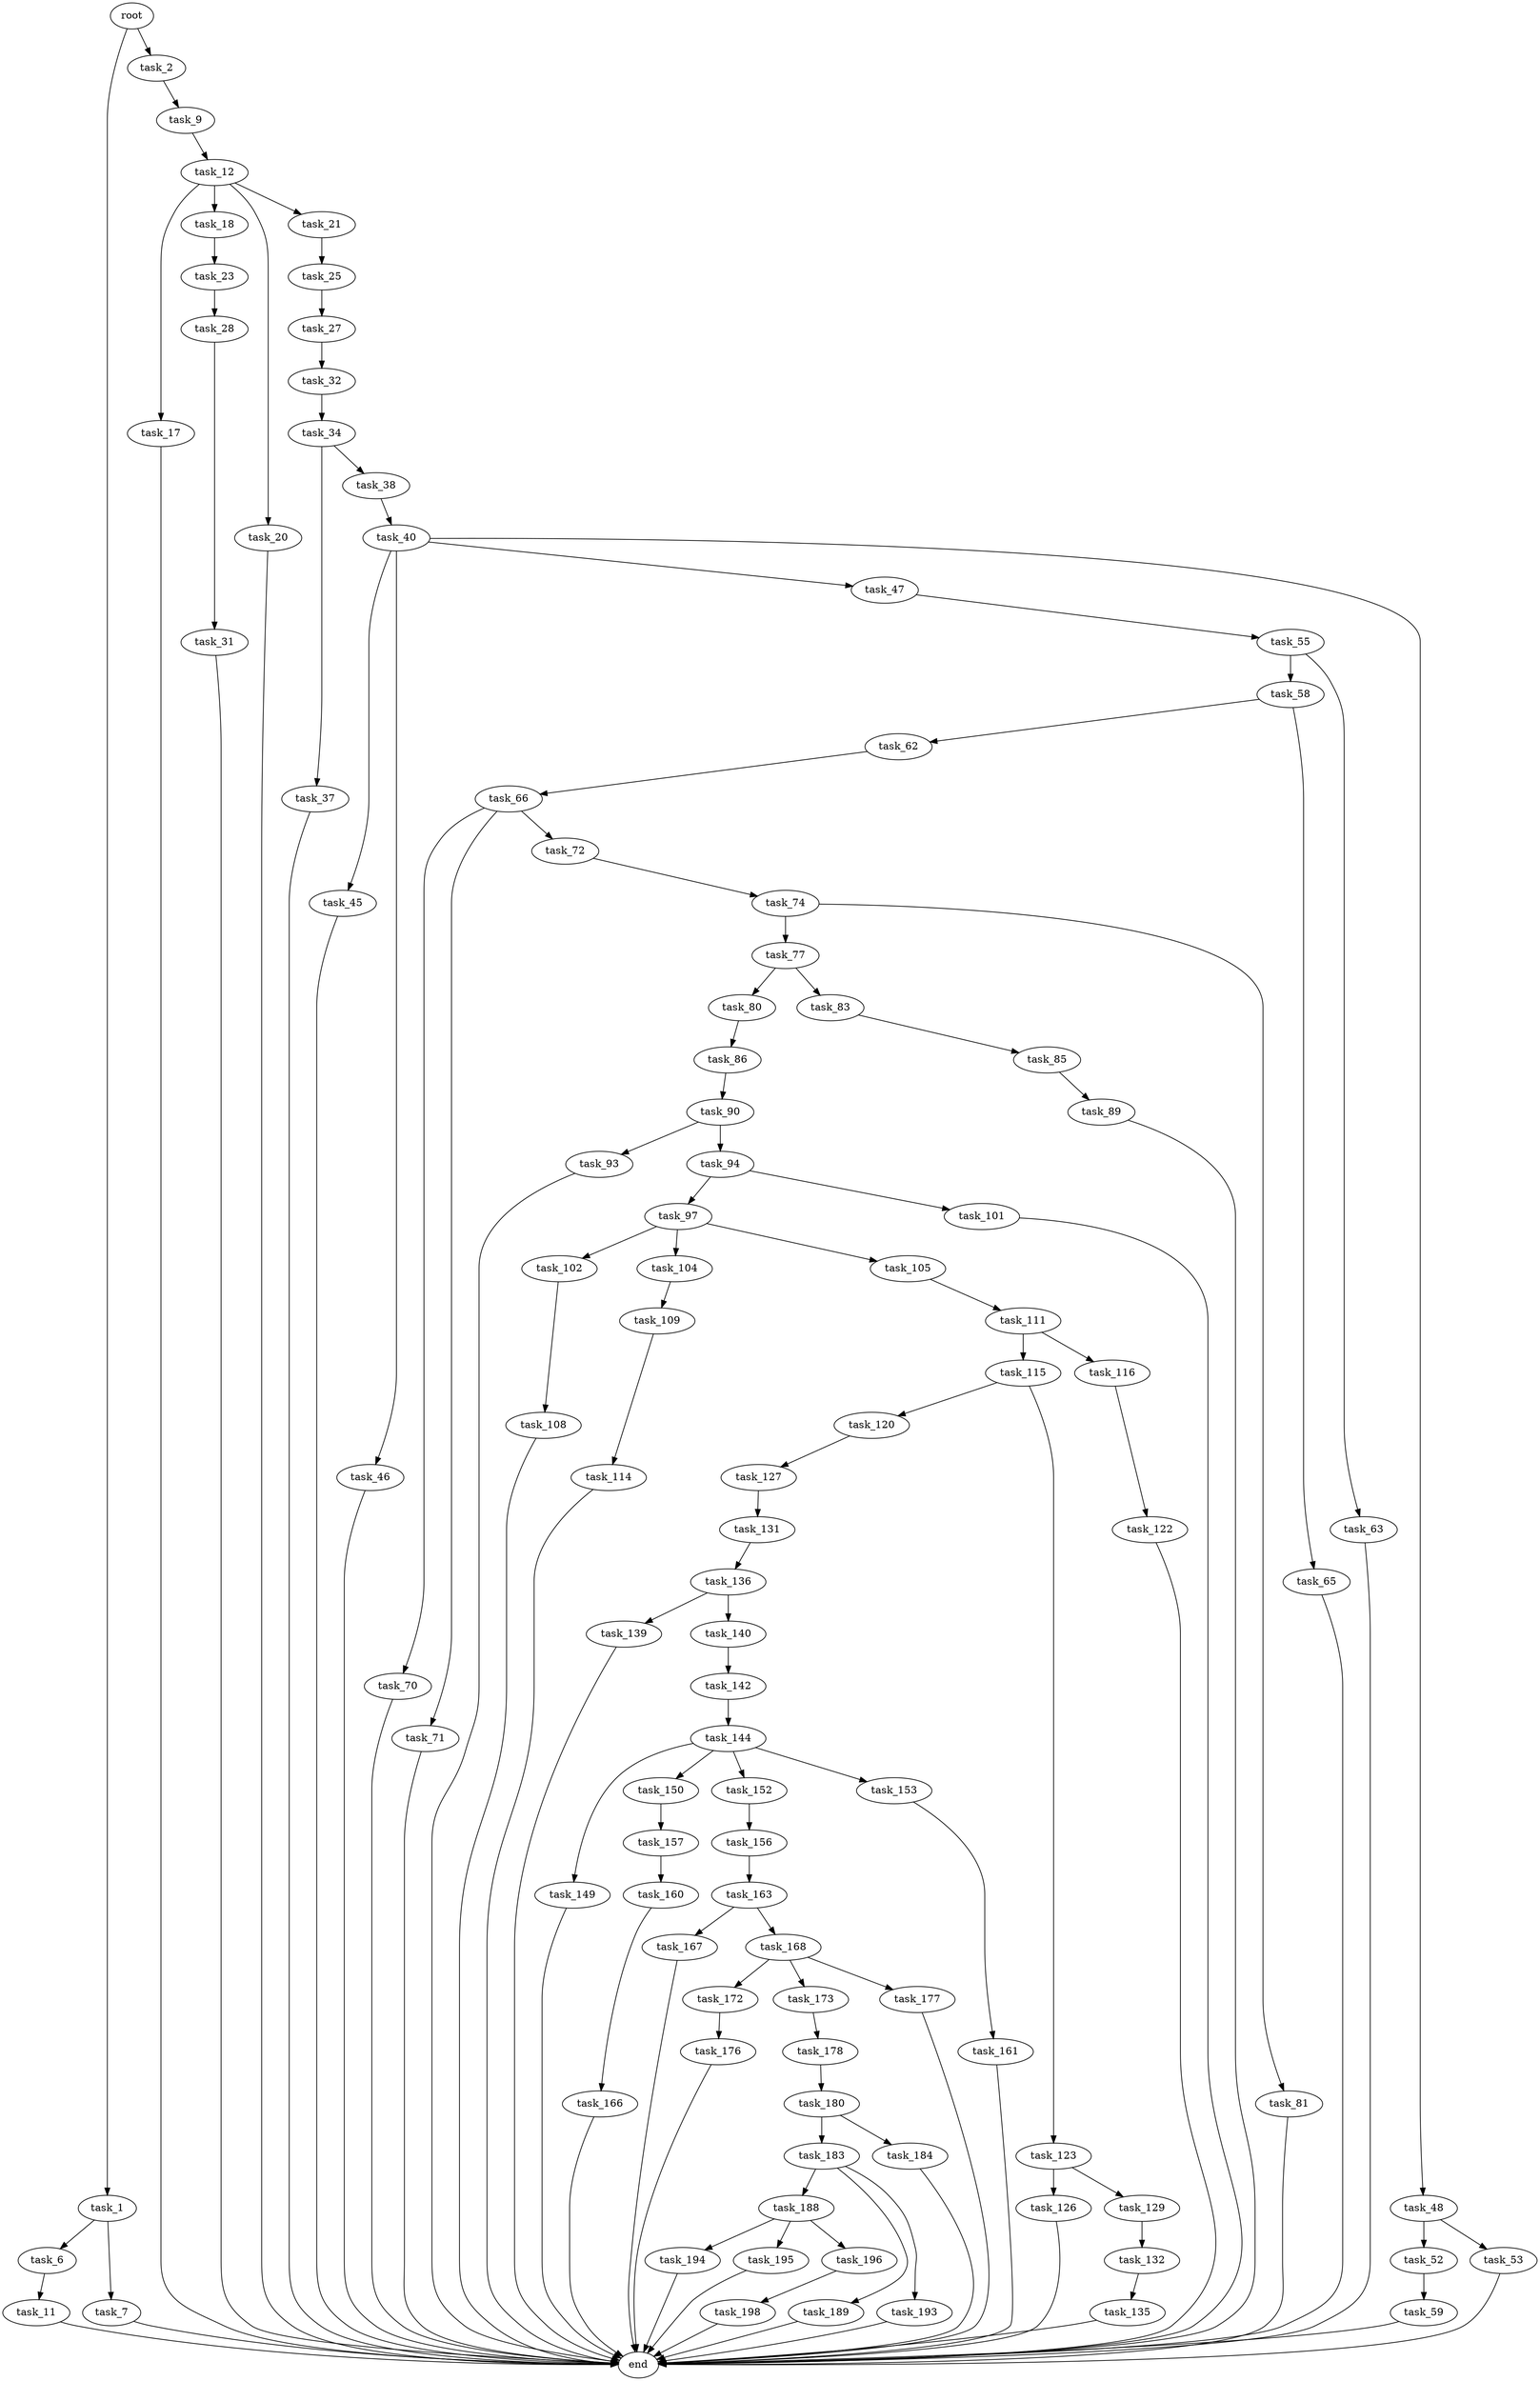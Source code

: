 digraph G {
  root [size="0.000000"];
  task_1 [size="147325516788.000000"];
  task_2 [size="8589934592.000000"];
  task_6 [size="592693715539.000000"];
  task_7 [size="735572405052.000000"];
  task_9 [size="251996404986.000000"];
  task_11 [size="315408898410.000000"];
  task_12 [size="457304971303.000000"];
  task_17 [size="14133218851.000000"];
  task_18 [size="5514059833.000000"];
  task_20 [size="1073741824000.000000"];
  task_21 [size="640975710992.000000"];
  task_23 [size="88974547760.000000"];
  task_25 [size="134217728000.000000"];
  task_27 [size="820898318569.000000"];
  task_28 [size="368293445632.000000"];
  task_31 [size="590822259207.000000"];
  task_32 [size="231928233984.000000"];
  task_34 [size="10805058904.000000"];
  task_37 [size="368431150999.000000"];
  task_38 [size="17871476956.000000"];
  task_40 [size="20041846224.000000"];
  task_45 [size="636803021.000000"];
  task_46 [size="8495774560.000000"];
  task_47 [size="3426506327.000000"];
  task_48 [size="6716286125.000000"];
  task_52 [size="11508694844.000000"];
  task_53 [size="231928233984.000000"];
  task_55 [size="1073741824000.000000"];
  task_58 [size="7874680400.000000"];
  task_59 [size="16835011134.000000"];
  task_62 [size="96311691614.000000"];
  task_63 [size="368293445632.000000"];
  task_65 [size="549755813888.000000"];
  task_66 [size="134217728000.000000"];
  task_70 [size="28991029248.000000"];
  task_71 [size="368293445632.000000"];
  task_72 [size="68719476736.000000"];
  task_74 [size="368293445632.000000"];
  task_77 [size="236185766764.000000"];
  task_80 [size="782757789696.000000"];
  task_81 [size="549755813888.000000"];
  task_83 [size="2689735005.000000"];
  task_85 [size="509740081234.000000"];
  task_86 [size="798818428425.000000"];
  task_89 [size="21047322887.000000"];
  task_90 [size="549755813888.000000"];
  task_93 [size="43880464517.000000"];
  task_94 [size="134217728000.000000"];
  task_97 [size="8589934592.000000"];
  task_101 [size="302338393507.000000"];
  task_102 [size="68719476736.000000"];
  task_104 [size="19833285049.000000"];
  task_105 [size="3761075457.000000"];
  task_108 [size="549755813888.000000"];
  task_109 [size="4060006375.000000"];
  task_111 [size="30517764247.000000"];
  task_114 [size="9901165912.000000"];
  task_115 [size="1227137435361.000000"];
  task_116 [size="134217728000.000000"];
  task_120 [size="99957806264.000000"];
  task_122 [size="50938840652.000000"];
  task_123 [size="523933279950.000000"];
  task_126 [size="1073741824000.000000"];
  task_127 [size="251743338925.000000"];
  task_129 [size="134217728000.000000"];
  task_131 [size="1073741824000.000000"];
  task_132 [size="29268812272.000000"];
  task_135 [size="68719476736.000000"];
  task_136 [size="213381236787.000000"];
  task_139 [size="3821680480.000000"];
  task_140 [size="231928233984.000000"];
  task_142 [size="34787458964.000000"];
  task_144 [size="1134733576165.000000"];
  task_149 [size="368293445632.000000"];
  task_150 [size="392302272551.000000"];
  task_152 [size="343905950060.000000"];
  task_153 [size="93038166090.000000"];
  task_156 [size="6708086787.000000"];
  task_157 [size="202697567489.000000"];
  task_160 [size="20443183996.000000"];
  task_161 [size="464391845322.000000"];
  task_163 [size="368293445632.000000"];
  task_166 [size="2386305001.000000"];
  task_167 [size="22949503442.000000"];
  task_168 [size="26651626727.000000"];
  task_172 [size="4818391585.000000"];
  task_173 [size="27944935363.000000"];
  task_176 [size="368293445632.000000"];
  task_177 [size="1007641468.000000"];
  task_178 [size="1073741824000.000000"];
  task_180 [size="8600575753.000000"];
  task_183 [size="40092845969.000000"];
  task_184 [size="2149371449.000000"];
  task_188 [size="11228540211.000000"];
  task_189 [size="52776745490.000000"];
  task_193 [size="134217728000.000000"];
  task_194 [size="687089068687.000000"];
  task_195 [size="28991029248.000000"];
  task_196 [size="879876270245.000000"];
  task_198 [size="231928233984.000000"];
  end [size="0.000000"];

  root -> task_1 [size="1.000000"];
  root -> task_2 [size="1.000000"];
  task_1 -> task_6 [size="134217728.000000"];
  task_1 -> task_7 [size="134217728.000000"];
  task_2 -> task_9 [size="33554432.000000"];
  task_6 -> task_11 [size="411041792.000000"];
  task_7 -> end [size="1.000000"];
  task_9 -> task_12 [size="209715200.000000"];
  task_11 -> end [size="1.000000"];
  task_12 -> task_17 [size="301989888.000000"];
  task_12 -> task_18 [size="301989888.000000"];
  task_12 -> task_20 [size="301989888.000000"];
  task_12 -> task_21 [size="301989888.000000"];
  task_17 -> end [size="1.000000"];
  task_18 -> task_23 [size="411041792.000000"];
  task_20 -> end [size="1.000000"];
  task_21 -> task_25 [size="536870912.000000"];
  task_23 -> task_28 [size="134217728.000000"];
  task_25 -> task_27 [size="209715200.000000"];
  task_27 -> task_32 [size="838860800.000000"];
  task_28 -> task_31 [size="411041792.000000"];
  task_31 -> end [size="1.000000"];
  task_32 -> task_34 [size="301989888.000000"];
  task_34 -> task_37 [size="536870912.000000"];
  task_34 -> task_38 [size="536870912.000000"];
  task_37 -> end [size="1.000000"];
  task_38 -> task_40 [size="838860800.000000"];
  task_40 -> task_45 [size="838860800.000000"];
  task_40 -> task_46 [size="838860800.000000"];
  task_40 -> task_47 [size="838860800.000000"];
  task_40 -> task_48 [size="838860800.000000"];
  task_45 -> end [size="1.000000"];
  task_46 -> end [size="1.000000"];
  task_47 -> task_55 [size="75497472.000000"];
  task_48 -> task_52 [size="679477248.000000"];
  task_48 -> task_53 [size="679477248.000000"];
  task_52 -> task_59 [size="301989888.000000"];
  task_53 -> end [size="1.000000"];
  task_55 -> task_58 [size="838860800.000000"];
  task_55 -> task_63 [size="838860800.000000"];
  task_58 -> task_62 [size="209715200.000000"];
  task_58 -> task_65 [size="209715200.000000"];
  task_59 -> end [size="1.000000"];
  task_62 -> task_66 [size="75497472.000000"];
  task_63 -> end [size="1.000000"];
  task_65 -> end [size="1.000000"];
  task_66 -> task_70 [size="209715200.000000"];
  task_66 -> task_71 [size="209715200.000000"];
  task_66 -> task_72 [size="209715200.000000"];
  task_70 -> end [size="1.000000"];
  task_71 -> end [size="1.000000"];
  task_72 -> task_74 [size="134217728.000000"];
  task_74 -> task_77 [size="411041792.000000"];
  task_74 -> task_81 [size="411041792.000000"];
  task_77 -> task_80 [size="301989888.000000"];
  task_77 -> task_83 [size="301989888.000000"];
  task_80 -> task_86 [size="679477248.000000"];
  task_81 -> end [size="1.000000"];
  task_83 -> task_85 [size="301989888.000000"];
  task_85 -> task_89 [size="536870912.000000"];
  task_86 -> task_90 [size="536870912.000000"];
  task_89 -> end [size="1.000000"];
  task_90 -> task_93 [size="536870912.000000"];
  task_90 -> task_94 [size="536870912.000000"];
  task_93 -> end [size="1.000000"];
  task_94 -> task_97 [size="209715200.000000"];
  task_94 -> task_101 [size="209715200.000000"];
  task_97 -> task_102 [size="33554432.000000"];
  task_97 -> task_104 [size="33554432.000000"];
  task_97 -> task_105 [size="33554432.000000"];
  task_101 -> end [size="1.000000"];
  task_102 -> task_108 [size="134217728.000000"];
  task_104 -> task_109 [size="75497472.000000"];
  task_105 -> task_111 [size="134217728.000000"];
  task_108 -> end [size="1.000000"];
  task_109 -> task_114 [size="134217728.000000"];
  task_111 -> task_115 [size="536870912.000000"];
  task_111 -> task_116 [size="536870912.000000"];
  task_114 -> end [size="1.000000"];
  task_115 -> task_120 [size="838860800.000000"];
  task_115 -> task_123 [size="838860800.000000"];
  task_116 -> task_122 [size="209715200.000000"];
  task_120 -> task_127 [size="75497472.000000"];
  task_122 -> end [size="1.000000"];
  task_123 -> task_126 [size="411041792.000000"];
  task_123 -> task_129 [size="411041792.000000"];
  task_126 -> end [size="1.000000"];
  task_127 -> task_131 [size="679477248.000000"];
  task_129 -> task_132 [size="209715200.000000"];
  task_131 -> task_136 [size="838860800.000000"];
  task_132 -> task_135 [size="536870912.000000"];
  task_135 -> end [size="1.000000"];
  task_136 -> task_139 [size="301989888.000000"];
  task_136 -> task_140 [size="301989888.000000"];
  task_139 -> end [size="1.000000"];
  task_140 -> task_142 [size="301989888.000000"];
  task_142 -> task_144 [size="75497472.000000"];
  task_144 -> task_149 [size="679477248.000000"];
  task_144 -> task_150 [size="679477248.000000"];
  task_144 -> task_152 [size="679477248.000000"];
  task_144 -> task_153 [size="679477248.000000"];
  task_149 -> end [size="1.000000"];
  task_150 -> task_157 [size="411041792.000000"];
  task_152 -> task_156 [size="301989888.000000"];
  task_153 -> task_161 [size="134217728.000000"];
  task_156 -> task_163 [size="33554432.000000"];
  task_157 -> task_160 [size="301989888.000000"];
  task_160 -> task_166 [size="33554432.000000"];
  task_161 -> end [size="1.000000"];
  task_163 -> task_167 [size="411041792.000000"];
  task_163 -> task_168 [size="411041792.000000"];
  task_166 -> end [size="1.000000"];
  task_167 -> end [size="1.000000"];
  task_168 -> task_172 [size="33554432.000000"];
  task_168 -> task_173 [size="33554432.000000"];
  task_168 -> task_177 [size="33554432.000000"];
  task_172 -> task_176 [size="209715200.000000"];
  task_173 -> task_178 [size="838860800.000000"];
  task_176 -> end [size="1.000000"];
  task_177 -> end [size="1.000000"];
  task_178 -> task_180 [size="838860800.000000"];
  task_180 -> task_183 [size="536870912.000000"];
  task_180 -> task_184 [size="536870912.000000"];
  task_183 -> task_188 [size="679477248.000000"];
  task_183 -> task_189 [size="679477248.000000"];
  task_183 -> task_193 [size="679477248.000000"];
  task_184 -> end [size="1.000000"];
  task_188 -> task_194 [size="411041792.000000"];
  task_188 -> task_195 [size="411041792.000000"];
  task_188 -> task_196 [size="411041792.000000"];
  task_189 -> end [size="1.000000"];
  task_193 -> end [size="1.000000"];
  task_194 -> end [size="1.000000"];
  task_195 -> end [size="1.000000"];
  task_196 -> task_198 [size="679477248.000000"];
  task_198 -> end [size="1.000000"];
}

